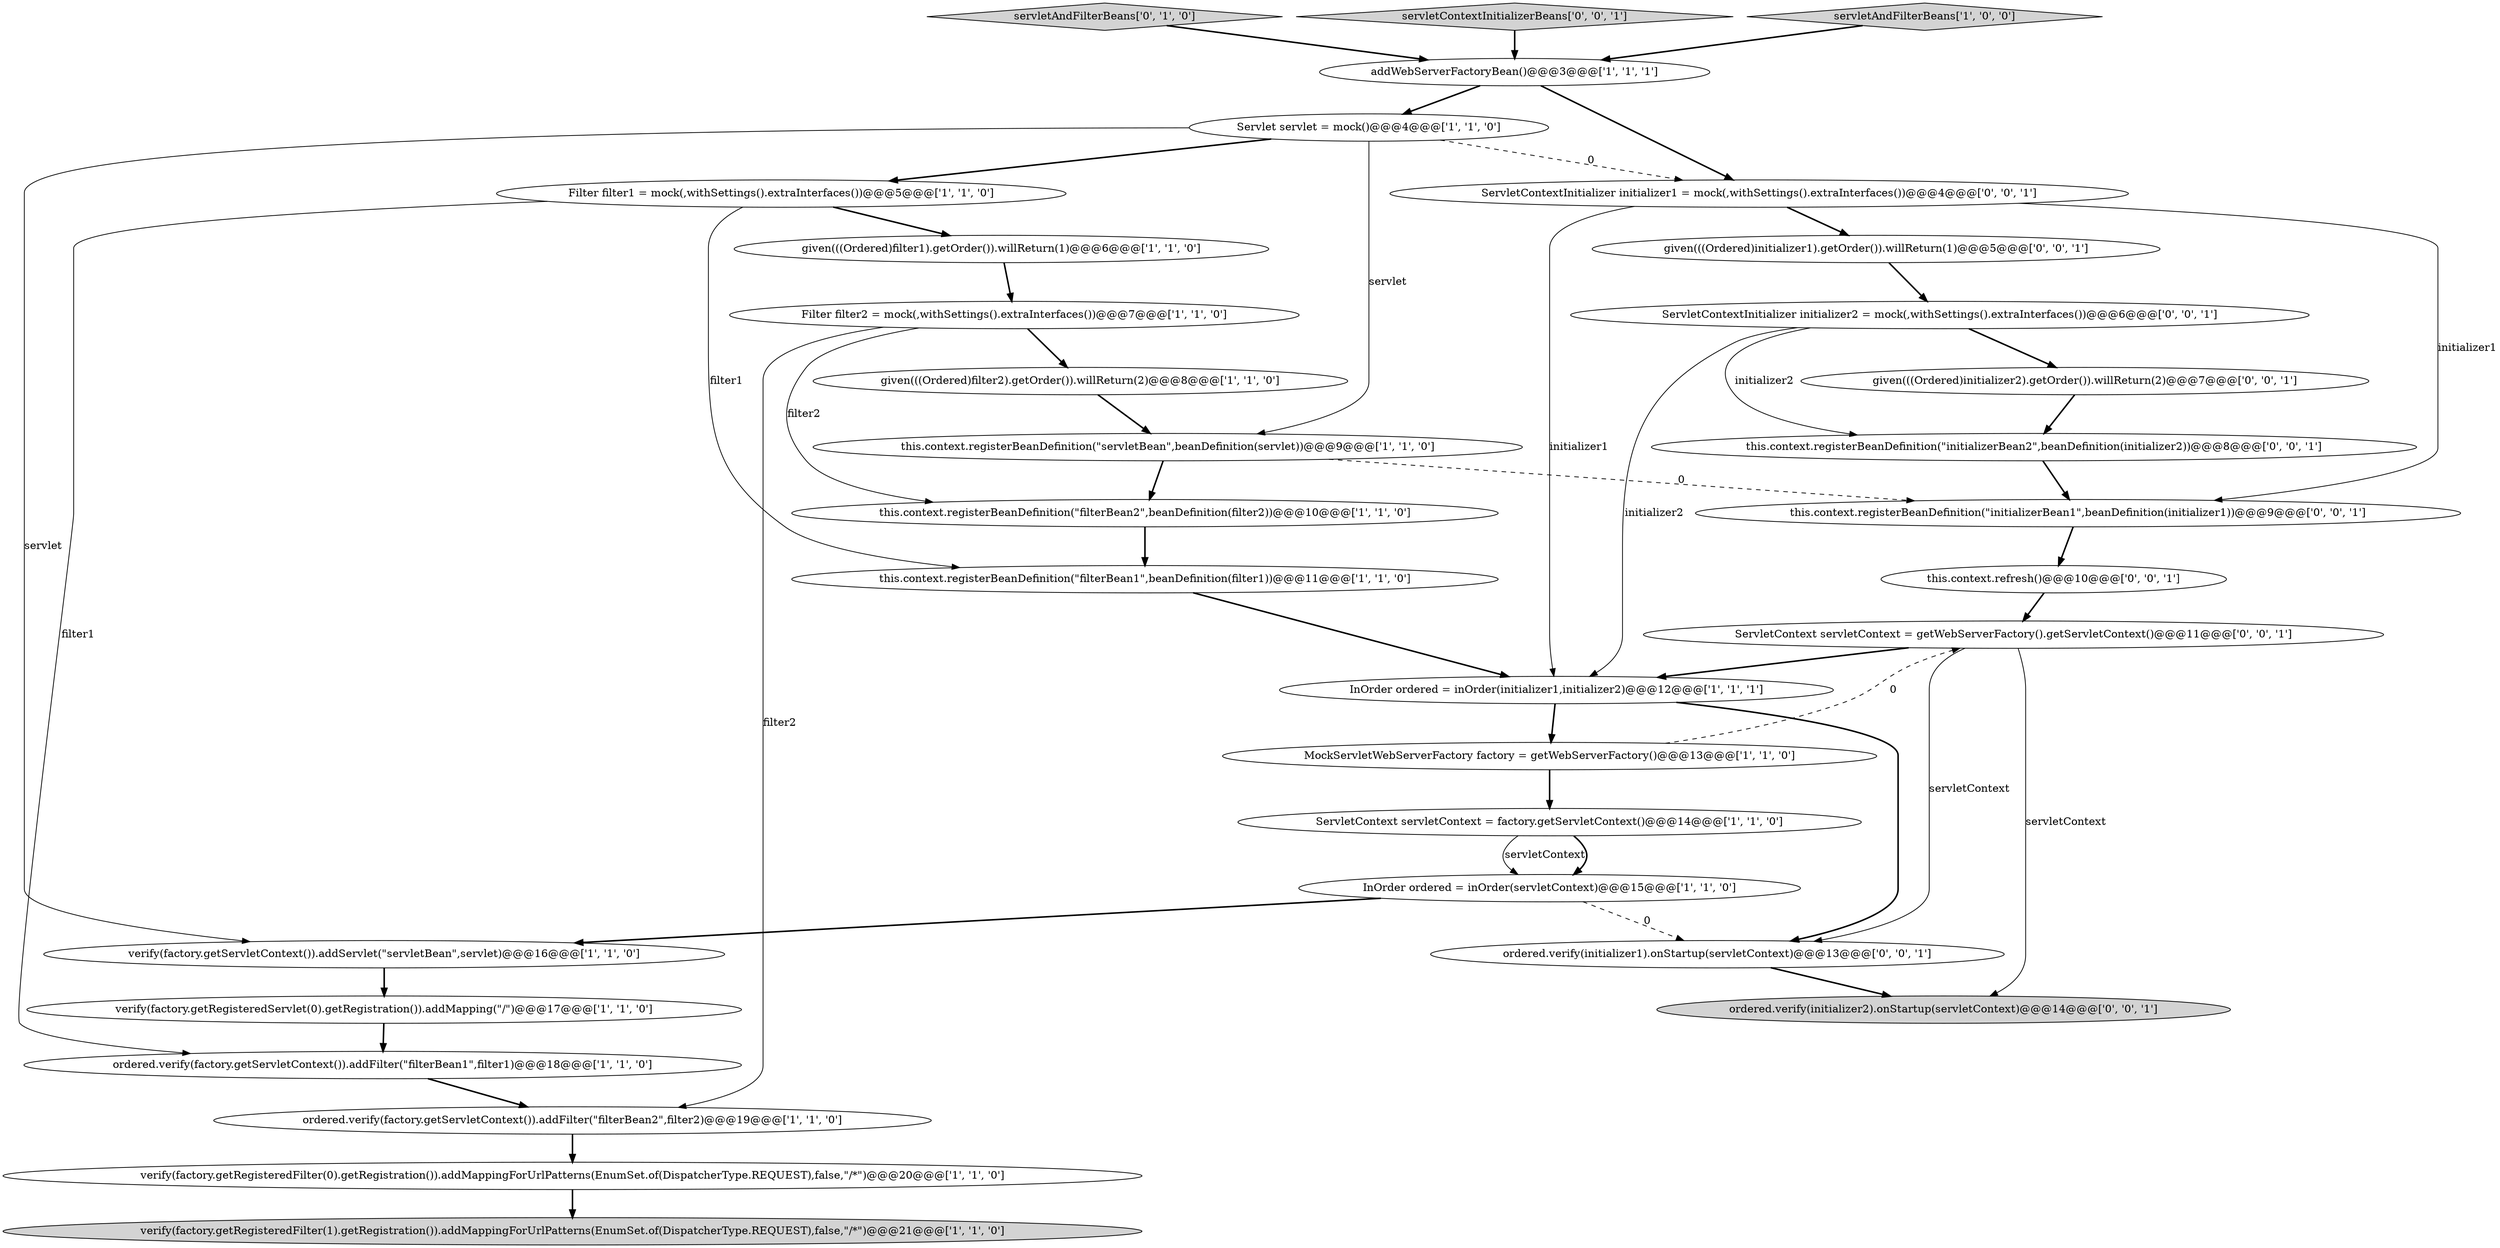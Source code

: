 digraph {
25 [style = filled, label = "ServletContextInitializer initializer2 = mock(,withSettings().extraInterfaces())@@@6@@@['0', '0', '1']", fillcolor = white, shape = ellipse image = "AAA0AAABBB3BBB"];
24 [style = filled, label = "given(((Ordered)initializer2).getOrder()).willReturn(2)@@@7@@@['0', '0', '1']", fillcolor = white, shape = ellipse image = "AAA0AAABBB3BBB"];
17 [style = filled, label = "given(((Ordered)filter2).getOrder()).willReturn(2)@@@8@@@['1', '1', '0']", fillcolor = white, shape = ellipse image = "AAA0AAABBB1BBB"];
20 [style = filled, label = "servletAndFilterBeans['0', '1', '0']", fillcolor = lightgray, shape = diamond image = "AAA0AAABBB2BBB"];
11 [style = filled, label = "InOrder ordered = inOrder(initializer1,initializer2)@@@12@@@['1', '1', '1']", fillcolor = white, shape = ellipse image = "AAA0AAABBB1BBB"];
8 [style = filled, label = "verify(factory.getRegisteredServlet(0).getRegistration()).addMapping(\"/\")@@@17@@@['1', '1', '0']", fillcolor = white, shape = ellipse image = "AAA0AAABBB1BBB"];
12 [style = filled, label = "ordered.verify(factory.getServletContext()).addFilter(\"filterBean2\",filter2)@@@19@@@['1', '1', '0']", fillcolor = white, shape = ellipse image = "AAA0AAABBB1BBB"];
15 [style = filled, label = "addWebServerFactoryBean()@@@3@@@['1', '1', '1']", fillcolor = white, shape = ellipse image = "AAA0AAABBB1BBB"];
22 [style = filled, label = "servletContextInitializerBeans['0', '0', '1']", fillcolor = lightgray, shape = diamond image = "AAA0AAABBB3BBB"];
10 [style = filled, label = "this.context.registerBeanDefinition(\"filterBean1\",beanDefinition(filter1))@@@11@@@['1', '1', '0']", fillcolor = white, shape = ellipse image = "AAA0AAABBB1BBB"];
30 [style = filled, label = "ordered.verify(initializer1).onStartup(servletContext)@@@13@@@['0', '0', '1']", fillcolor = white, shape = ellipse image = "AAA0AAABBB3BBB"];
31 [style = filled, label = "ServletContext servletContext = getWebServerFactory().getServletContext()@@@11@@@['0', '0', '1']", fillcolor = white, shape = ellipse image = "AAA0AAABBB3BBB"];
26 [style = filled, label = "ordered.verify(initializer2).onStartup(servletContext)@@@14@@@['0', '0', '1']", fillcolor = lightgray, shape = ellipse image = "AAA0AAABBB3BBB"];
19 [style = filled, label = "MockServletWebServerFactory factory = getWebServerFactory()@@@13@@@['1', '1', '0']", fillcolor = white, shape = ellipse image = "AAA0AAABBB1BBB"];
6 [style = filled, label = "this.context.registerBeanDefinition(\"servletBean\",beanDefinition(servlet))@@@9@@@['1', '1', '0']", fillcolor = white, shape = ellipse image = "AAA0AAABBB1BBB"];
3 [style = filled, label = "Filter filter2 = mock(,withSettings().extraInterfaces())@@@7@@@['1', '1', '0']", fillcolor = white, shape = ellipse image = "AAA0AAABBB1BBB"];
4 [style = filled, label = "servletAndFilterBeans['1', '0', '0']", fillcolor = lightgray, shape = diamond image = "AAA0AAABBB1BBB"];
1 [style = filled, label = "ordered.verify(factory.getServletContext()).addFilter(\"filterBean1\",filter1)@@@18@@@['1', '1', '0']", fillcolor = white, shape = ellipse image = "AAA0AAABBB1BBB"];
14 [style = filled, label = "verify(factory.getRegisteredFilter(1).getRegistration()).addMappingForUrlPatterns(EnumSet.of(DispatcherType.REQUEST),false,\"/*\")@@@21@@@['1', '1', '0']", fillcolor = lightgray, shape = ellipse image = "AAA0AAABBB1BBB"];
13 [style = filled, label = "verify(factory.getRegisteredFilter(0).getRegistration()).addMappingForUrlPatterns(EnumSet.of(DispatcherType.REQUEST),false,\"/*\")@@@20@@@['1', '1', '0']", fillcolor = white, shape = ellipse image = "AAA0AAABBB1BBB"];
27 [style = filled, label = "this.context.registerBeanDefinition(\"initializerBean1\",beanDefinition(initializer1))@@@9@@@['0', '0', '1']", fillcolor = white, shape = ellipse image = "AAA0AAABBB3BBB"];
16 [style = filled, label = "given(((Ordered)filter1).getOrder()).willReturn(1)@@@6@@@['1', '1', '0']", fillcolor = white, shape = ellipse image = "AAA0AAABBB1BBB"];
28 [style = filled, label = "this.context.registerBeanDefinition(\"initializerBean2\",beanDefinition(initializer2))@@@8@@@['0', '0', '1']", fillcolor = white, shape = ellipse image = "AAA0AAABBB3BBB"];
5 [style = filled, label = "Filter filter1 = mock(,withSettings().extraInterfaces())@@@5@@@['1', '1', '0']", fillcolor = white, shape = ellipse image = "AAA0AAABBB1BBB"];
7 [style = filled, label = "this.context.registerBeanDefinition(\"filterBean2\",beanDefinition(filter2))@@@10@@@['1', '1', '0']", fillcolor = white, shape = ellipse image = "AAA0AAABBB1BBB"];
9 [style = filled, label = "InOrder ordered = inOrder(servletContext)@@@15@@@['1', '1', '0']", fillcolor = white, shape = ellipse image = "AAA0AAABBB1BBB"];
0 [style = filled, label = "Servlet servlet = mock()@@@4@@@['1', '1', '0']", fillcolor = white, shape = ellipse image = "AAA0AAABBB1BBB"];
18 [style = filled, label = "ServletContext servletContext = factory.getServletContext()@@@14@@@['1', '1', '0']", fillcolor = white, shape = ellipse image = "AAA0AAABBB1BBB"];
21 [style = filled, label = "given(((Ordered)initializer1).getOrder()).willReturn(1)@@@5@@@['0', '0', '1']", fillcolor = white, shape = ellipse image = "AAA0AAABBB3BBB"];
29 [style = filled, label = "this.context.refresh()@@@10@@@['0', '0', '1']", fillcolor = white, shape = ellipse image = "AAA0AAABBB3BBB"];
23 [style = filled, label = "ServletContextInitializer initializer1 = mock(,withSettings().extraInterfaces())@@@4@@@['0', '0', '1']", fillcolor = white, shape = ellipse image = "AAA0AAABBB3BBB"];
2 [style = filled, label = "verify(factory.getServletContext()).addServlet(\"servletBean\",servlet)@@@16@@@['1', '1', '0']", fillcolor = white, shape = ellipse image = "AAA0AAABBB1BBB"];
30->26 [style = bold, label=""];
5->10 [style = solid, label="filter1"];
31->11 [style = bold, label=""];
18->9 [style = solid, label="servletContext"];
7->10 [style = bold, label=""];
1->12 [style = bold, label=""];
25->24 [style = bold, label=""];
3->12 [style = solid, label="filter2"];
20->15 [style = bold, label=""];
15->23 [style = bold, label=""];
9->2 [style = bold, label=""];
0->6 [style = solid, label="servlet"];
10->11 [style = bold, label=""];
22->15 [style = bold, label=""];
2->8 [style = bold, label=""];
12->13 [style = bold, label=""];
31->30 [style = solid, label="servletContext"];
27->29 [style = bold, label=""];
8->1 [style = bold, label=""];
23->21 [style = bold, label=""];
21->25 [style = bold, label=""];
28->27 [style = bold, label=""];
11->30 [style = bold, label=""];
3->17 [style = bold, label=""];
23->27 [style = solid, label="initializer1"];
18->9 [style = bold, label=""];
15->0 [style = bold, label=""];
0->2 [style = solid, label="servlet"];
0->23 [style = dashed, label="0"];
23->11 [style = solid, label="initializer1"];
9->30 [style = dashed, label="0"];
17->6 [style = bold, label=""];
16->3 [style = bold, label=""];
11->19 [style = bold, label=""];
29->31 [style = bold, label=""];
5->1 [style = solid, label="filter1"];
3->7 [style = solid, label="filter2"];
6->27 [style = dashed, label="0"];
0->5 [style = bold, label=""];
6->7 [style = bold, label=""];
13->14 [style = bold, label=""];
4->15 [style = bold, label=""];
24->28 [style = bold, label=""];
31->26 [style = solid, label="servletContext"];
25->11 [style = solid, label="initializer2"];
19->18 [style = bold, label=""];
19->31 [style = dashed, label="0"];
5->16 [style = bold, label=""];
25->28 [style = solid, label="initializer2"];
}
